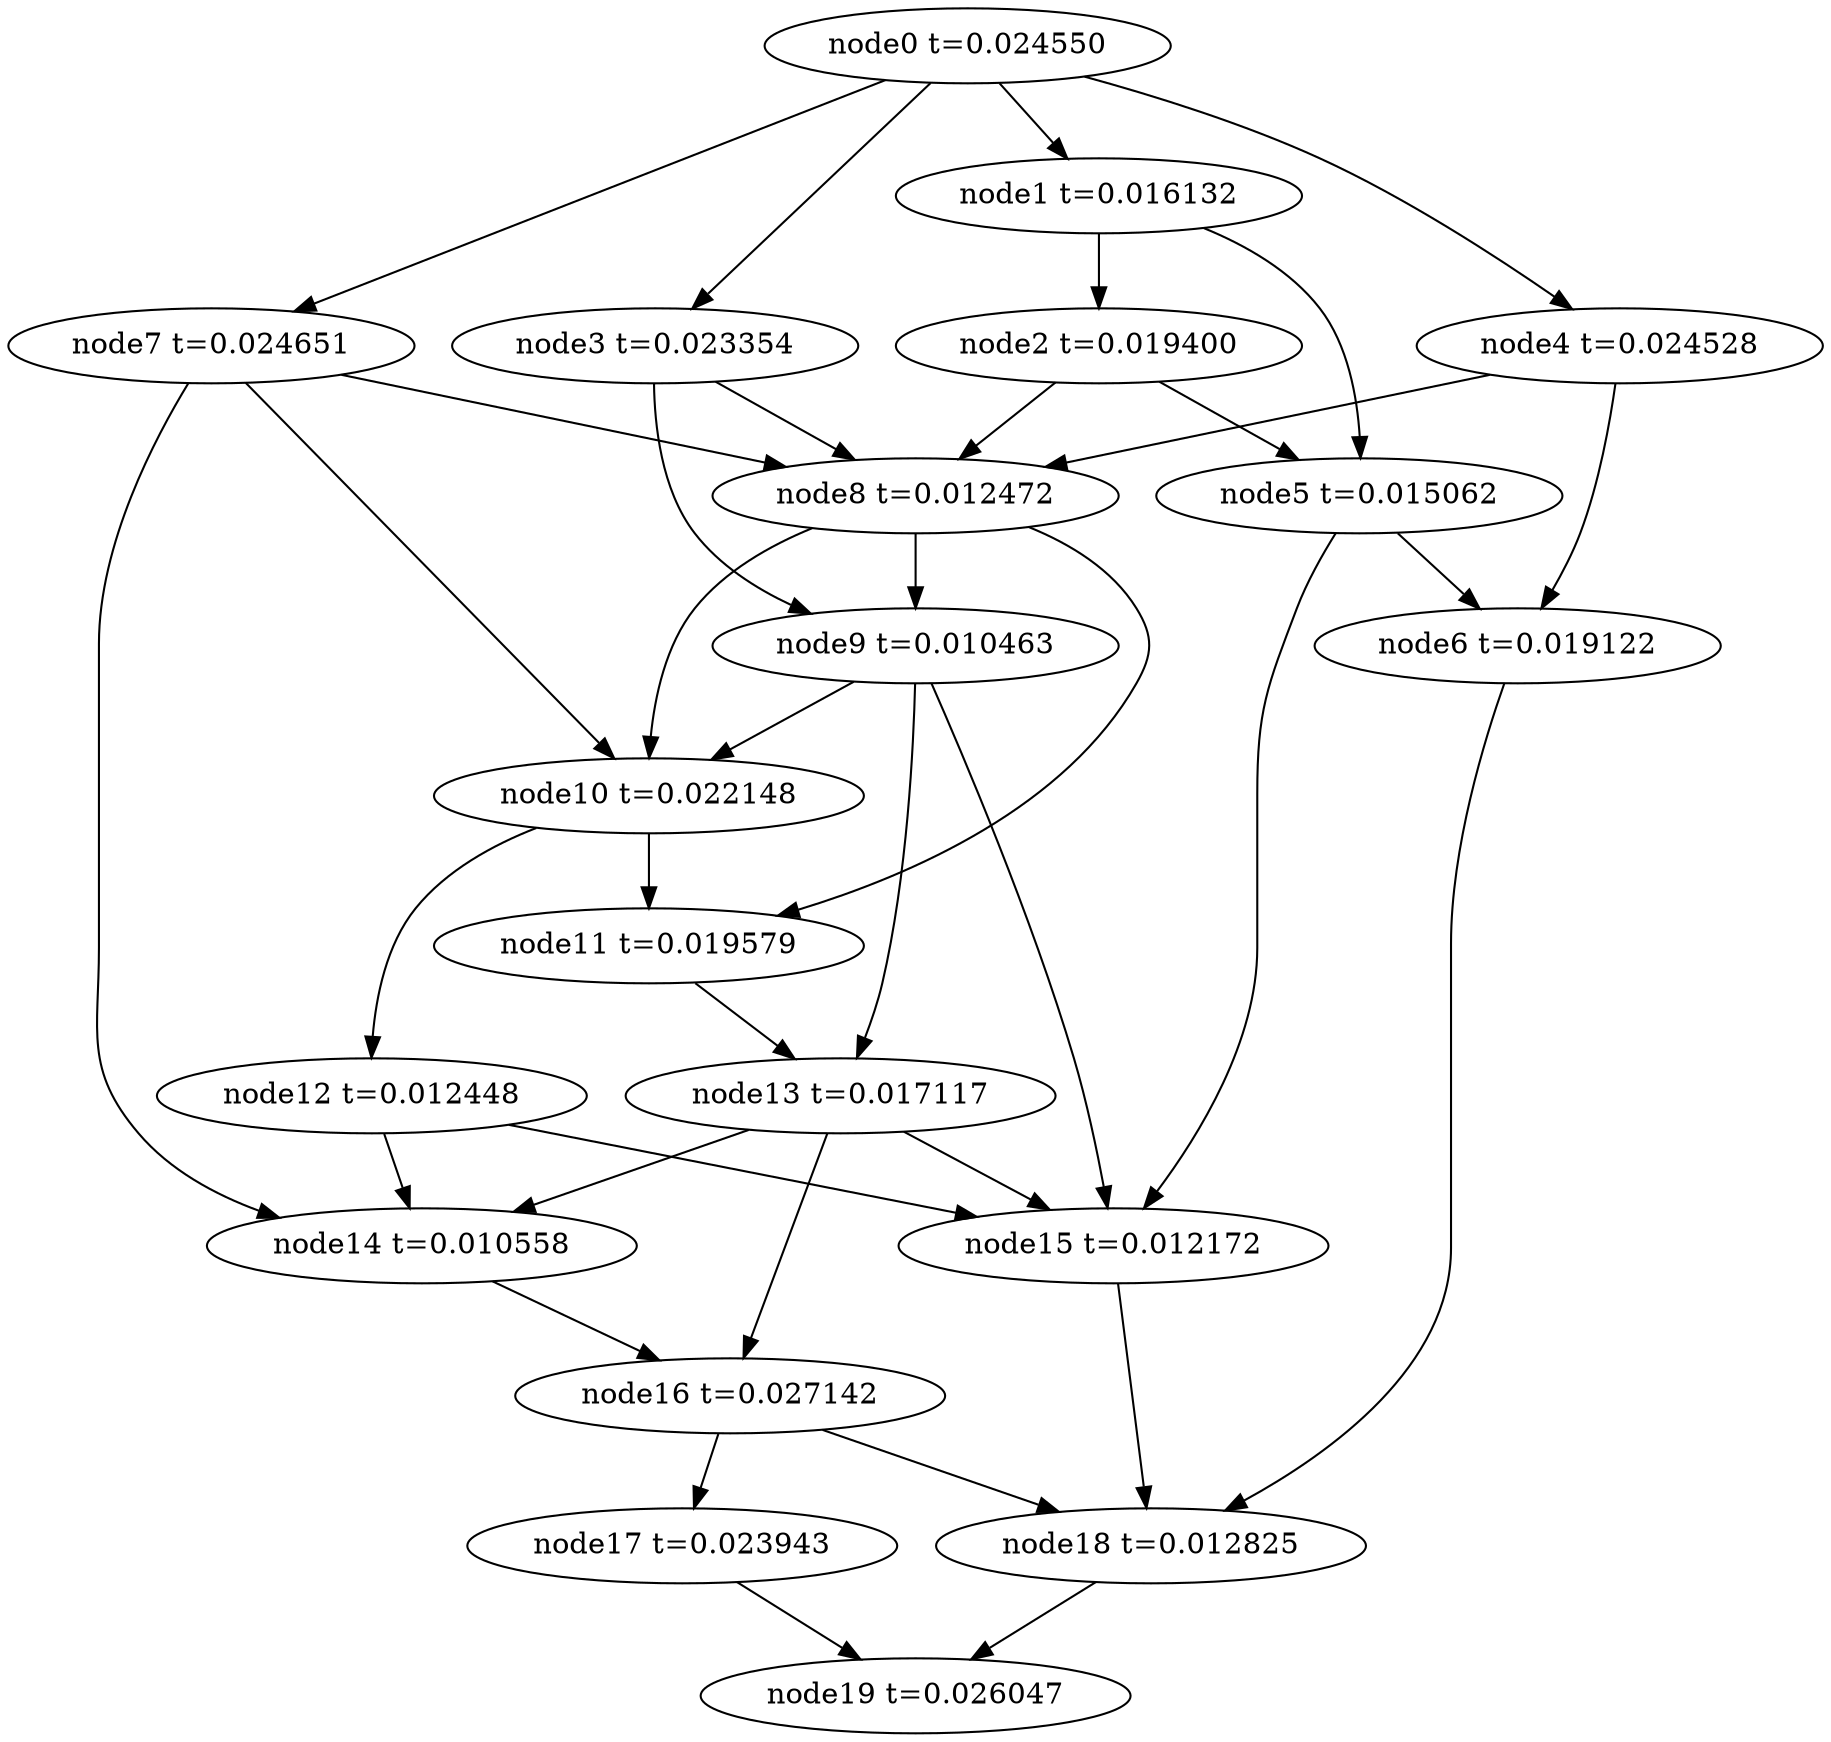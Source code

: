digraph g{
	node19[label="node19 t=0.026047"]
	node18 -> node19
	node18[label="node18 t=0.012825"];
	node17 -> node19
	node17[label="node17 t=0.023943"];
	node16 -> node18
	node16 -> node17
	node16[label="node16 t=0.027142"];
	node15 -> node18
	node15[label="node15 t=0.012172"];
	node14 -> node16
	node14[label="node14 t=0.010558"];
	node13 -> node16
	node13 -> node15
	node13 -> node14
	node13[label="node13 t=0.017117"];
	node12 -> node15
	node12 -> node14
	node12[label="node12 t=0.012448"];
	node11 -> node13
	node11[label="node11 t=0.019579"];
	node10 -> node12
	node10 -> node11
	node10[label="node10 t=0.022148"];
	node9 -> node15
	node9 -> node13
	node9 -> node10
	node9[label="node9 t=0.010463"];
	node8 -> node11
	node8 -> node10
	node8 -> node9
	node8[label="node8 t=0.012472"];
	node7 -> node14
	node7 -> node10
	node7 -> node8
	node7[label="node7 t=0.024651"];
	node6 -> node18
	node6[label="node6 t=0.019122"];
	node5 -> node15
	node5 -> node6
	node5[label="node5 t=0.015062"];
	node4 -> node8
	node4 -> node6
	node4[label="node4 t=0.024528"];
	node3 -> node9
	node3 -> node8
	node3[label="node3 t=0.023354"];
	node2 -> node8
	node2 -> node5
	node2[label="node2 t=0.019400"];
	node1 -> node5
	node1 -> node2
	node1[label="node1 t=0.016132"];
	node0 -> node7
	node0 -> node4
	node0 -> node3
	node0 -> node1
	node0[label="node0 t=0.024550"];
}
